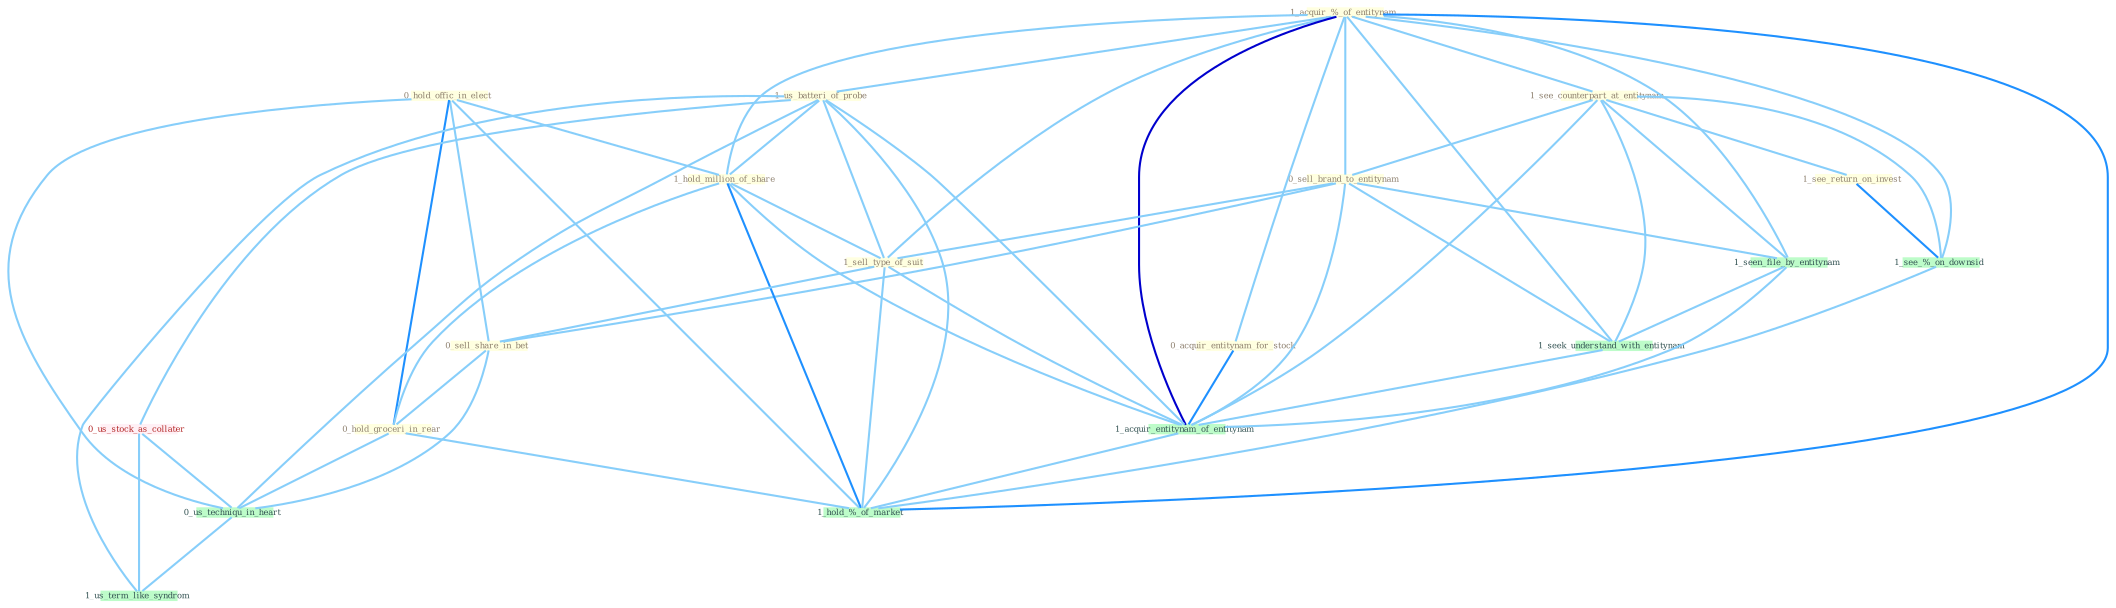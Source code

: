 Graph G{ 
    node
    [shape=polygon,style=filled,width=.5,height=.06,color="#BDFCC9",fixedsize=true,fontsize=4,
    fontcolor="#2f4f4f"];
    {node
    [color="#ffffe0", fontcolor="#8b7d6b"] "1_acquir_%_of_entitynam " "1_see_counterpart_at_entitynam " "0_hold_offic_in_elect " "1_us_batteri_of_probe " "1_see_return_on_invest " "0_sell_brand_to_entitynam " "1_hold_million_of_share " "0_acquir_entitynam_for_stock " "1_sell_type_of_suit " "0_sell_share_in_bet " "0_hold_groceri_in_rear "}
{node [color="#fff0f5", fontcolor="#b22222"] "0_us_stock_as_collater "}
edge [color="#B0E2FF"];

	"1_acquir_%_of_entitynam " -- "1_see_counterpart_at_entitynam " [w="1", color="#87cefa" ];
	"1_acquir_%_of_entitynam " -- "1_us_batteri_of_probe " [w="1", color="#87cefa" ];
	"1_acquir_%_of_entitynam " -- "0_sell_brand_to_entitynam " [w="1", color="#87cefa" ];
	"1_acquir_%_of_entitynam " -- "1_hold_million_of_share " [w="1", color="#87cefa" ];
	"1_acquir_%_of_entitynam " -- "0_acquir_entitynam_for_stock " [w="1", color="#87cefa" ];
	"1_acquir_%_of_entitynam " -- "1_sell_type_of_suit " [w="1", color="#87cefa" ];
	"1_acquir_%_of_entitynam " -- "1_seen_file_by_entitynam " [w="1", color="#87cefa" ];
	"1_acquir_%_of_entitynam " -- "1_seek_understand_with_entitynam " [w="1", color="#87cefa" ];
	"1_acquir_%_of_entitynam " -- "1_acquir_entitynam_of_entitynam " [w="3", color="#0000cd" , len=0.6];
	"1_acquir_%_of_entitynam " -- "1_see_%_on_downsid " [w="1", color="#87cefa" ];
	"1_acquir_%_of_entitynam " -- "1_hold_%_of_market " [w="2", color="#1e90ff" , len=0.8];
	"1_see_counterpart_at_entitynam " -- "1_see_return_on_invest " [w="1", color="#87cefa" ];
	"1_see_counterpart_at_entitynam " -- "0_sell_brand_to_entitynam " [w="1", color="#87cefa" ];
	"1_see_counterpart_at_entitynam " -- "1_seen_file_by_entitynam " [w="1", color="#87cefa" ];
	"1_see_counterpart_at_entitynam " -- "1_seek_understand_with_entitynam " [w="1", color="#87cefa" ];
	"1_see_counterpart_at_entitynam " -- "1_acquir_entitynam_of_entitynam " [w="1", color="#87cefa" ];
	"1_see_counterpart_at_entitynam " -- "1_see_%_on_downsid " [w="1", color="#87cefa" ];
	"0_hold_offic_in_elect " -- "1_hold_million_of_share " [w="1", color="#87cefa" ];
	"0_hold_offic_in_elect " -- "0_sell_share_in_bet " [w="1", color="#87cefa" ];
	"0_hold_offic_in_elect " -- "0_hold_groceri_in_rear " [w="2", color="#1e90ff" , len=0.8];
	"0_hold_offic_in_elect " -- "0_us_techniqu_in_heart " [w="1", color="#87cefa" ];
	"0_hold_offic_in_elect " -- "1_hold_%_of_market " [w="1", color="#87cefa" ];
	"1_us_batteri_of_probe " -- "1_hold_million_of_share " [w="1", color="#87cefa" ];
	"1_us_batteri_of_probe " -- "1_sell_type_of_suit " [w="1", color="#87cefa" ];
	"1_us_batteri_of_probe " -- "0_us_stock_as_collater " [w="1", color="#87cefa" ];
	"1_us_batteri_of_probe " -- "1_acquir_entitynam_of_entitynam " [w="1", color="#87cefa" ];
	"1_us_batteri_of_probe " -- "0_us_techniqu_in_heart " [w="1", color="#87cefa" ];
	"1_us_batteri_of_probe " -- "1_us_term_like_syndrom " [w="1", color="#87cefa" ];
	"1_us_batteri_of_probe " -- "1_hold_%_of_market " [w="1", color="#87cefa" ];
	"1_see_return_on_invest " -- "1_see_%_on_downsid " [w="2", color="#1e90ff" , len=0.8];
	"0_sell_brand_to_entitynam " -- "1_sell_type_of_suit " [w="1", color="#87cefa" ];
	"0_sell_brand_to_entitynam " -- "0_sell_share_in_bet " [w="1", color="#87cefa" ];
	"0_sell_brand_to_entitynam " -- "1_seen_file_by_entitynam " [w="1", color="#87cefa" ];
	"0_sell_brand_to_entitynam " -- "1_seek_understand_with_entitynam " [w="1", color="#87cefa" ];
	"0_sell_brand_to_entitynam " -- "1_acquir_entitynam_of_entitynam " [w="1", color="#87cefa" ];
	"1_hold_million_of_share " -- "1_sell_type_of_suit " [w="1", color="#87cefa" ];
	"1_hold_million_of_share " -- "0_hold_groceri_in_rear " [w="1", color="#87cefa" ];
	"1_hold_million_of_share " -- "1_acquir_entitynam_of_entitynam " [w="1", color="#87cefa" ];
	"1_hold_million_of_share " -- "1_hold_%_of_market " [w="2", color="#1e90ff" , len=0.8];
	"0_acquir_entitynam_for_stock " -- "1_acquir_entitynam_of_entitynam " [w="2", color="#1e90ff" , len=0.8];
	"1_sell_type_of_suit " -- "0_sell_share_in_bet " [w="1", color="#87cefa" ];
	"1_sell_type_of_suit " -- "1_acquir_entitynam_of_entitynam " [w="1", color="#87cefa" ];
	"1_sell_type_of_suit " -- "1_hold_%_of_market " [w="1", color="#87cefa" ];
	"0_sell_share_in_bet " -- "0_hold_groceri_in_rear " [w="1", color="#87cefa" ];
	"0_sell_share_in_bet " -- "0_us_techniqu_in_heart " [w="1", color="#87cefa" ];
	"0_hold_groceri_in_rear " -- "0_us_techniqu_in_heart " [w="1", color="#87cefa" ];
	"0_hold_groceri_in_rear " -- "1_hold_%_of_market " [w="1", color="#87cefa" ];
	"1_seen_file_by_entitynam " -- "1_seek_understand_with_entitynam " [w="1", color="#87cefa" ];
	"1_seen_file_by_entitynam " -- "1_acquir_entitynam_of_entitynam " [w="1", color="#87cefa" ];
	"0_us_stock_as_collater " -- "0_us_techniqu_in_heart " [w="1", color="#87cefa" ];
	"0_us_stock_as_collater " -- "1_us_term_like_syndrom " [w="1", color="#87cefa" ];
	"1_seek_understand_with_entitynam " -- "1_acquir_entitynam_of_entitynam " [w="1", color="#87cefa" ];
	"1_acquir_entitynam_of_entitynam " -- "1_hold_%_of_market " [w="1", color="#87cefa" ];
	"0_us_techniqu_in_heart " -- "1_us_term_like_syndrom " [w="1", color="#87cefa" ];
	"1_see_%_on_downsid " -- "1_hold_%_of_market " [w="1", color="#87cefa" ];
}